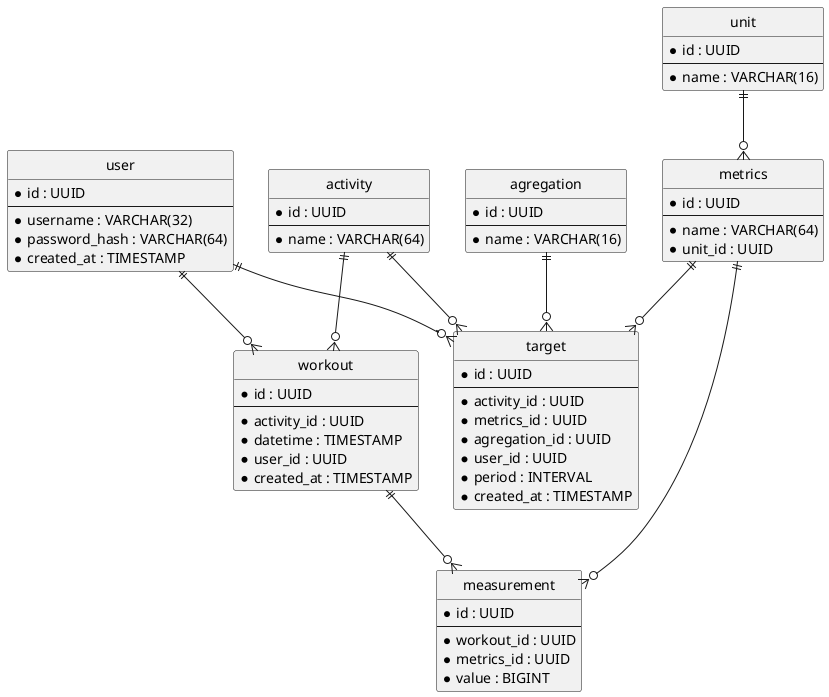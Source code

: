 @startuml fitness-app
hide circle

entity user {
  * id : UUID
  --
  * username : VARCHAR(32)
  * password_hash : VARCHAR(64)
  * created_at : TIMESTAMP
}

entity unit {
  * id : UUID
  --
  * name : VARCHAR(16)
}

entity agregation {
  * id : UUID
  --
  * name : VARCHAR(16)
}

entity activity {
  * id : UUID
  --
  * name : VARCHAR(64)
}

entity metrics {
  * id : UUID
  --
  * name : VARCHAR(64)
  * unit_id : UUID
}

entity target {
  * id : UUID
  --
  * activity_id : UUID
  * metrics_id : UUID
  * agregation_id : UUID
  * user_id : UUID
  * period : INTERVAL
  * created_at : TIMESTAMP
}

entity workout {
  * id : UUID
  --
  * activity_id : UUID
  * datetime : TIMESTAMP
  * user_id : UUID
  * created_at : TIMESTAMP
}

entity measurement {
  * id : UUID
  --
  * workout_id : UUID
  * metrics_id : UUID
  * value : BIGINT
}

' Связи
user ||--o{ target
user ||--o{ workout

activity ||--o{ target
activity ||--o{ workout

metrics ||--o{ target

agregation ||--o{ target

workout ||--o{ measurement
metrics ||--o{ measurement

unit ||--o{ metrics

@enduml